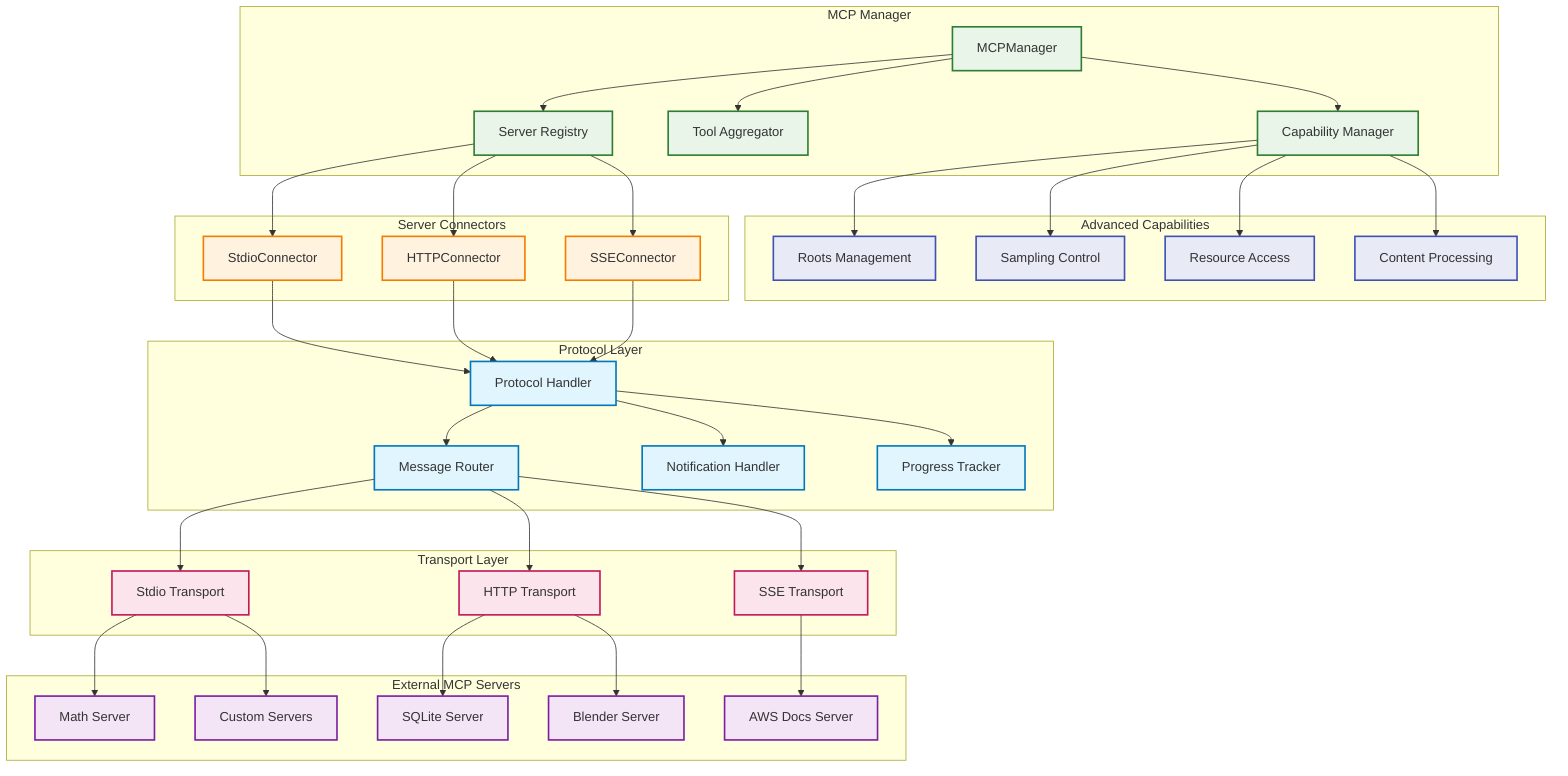 graph TB
    %% MCP Manager
    subgraph "MCP Manager"
        A[MCPManager]
        B[Server Registry]
        C[Tool Aggregator]
        D[Capability Manager]
    end
    
    %% Server Connectors
    subgraph "Server Connectors"
        E[StdioConnector]
        F[HTTPConnector]
        G[SSEConnector]
    end
    
    %% Protocol Layer
    subgraph "Protocol Layer"
        H[Protocol Handler]
        I[Message Router]
        J[Notification Handler]
        K[Progress Tracker]
    end
    
    %% Transport Layer
    subgraph "Transport Layer"
        L[Stdio Transport]
        M[HTTP Transport]
        N[SSE Transport]
    end
    
    %% External MCP Servers
    subgraph "External MCP Servers"
        O[Math Server]
        P[SQLite Server]
        Q[Blender Server]
        R[AWS Docs Server]
        S[Custom Servers]
    end
    
    %% Capabilities
    subgraph "Advanced Capabilities"
        T[Roots Management]
        U[Sampling Control]
        V[Resource Access]
        W[Content Processing]
    end
    
    %% Data Flow
    A --> B
    A --> C
    A --> D
    
    B --> E
    B --> F
    B --> G
    
    E --> H
    F --> H
    G --> H
    
    H --> I
    H --> J
    H --> K
    
    I --> L
    I --> M
    I --> N
    
    L --> O
    M --> P
    M --> Q
    N --> R
    L --> S
    
    D --> T
    D --> U
    D --> V
    D --> W
    
    %% Style
    classDef manager fill:#e8f5e8,stroke:#2e7d32,stroke-width:2px
    classDef connector fill:#fff3e0,stroke:#f57c00,stroke-width:2px
    classDef protocol fill:#e1f5fe,stroke:#0277bd,stroke-width:2px
    classDef transport fill:#fce4ec,stroke:#c2185b,stroke-width:2px
    classDef servers fill:#f3e5f5,stroke:#7b1fa2,stroke-width:2px
    classDef capabilities fill:#e8eaf6,stroke:#3f51b5,stroke-width:2px
    
    class A,B,C,D manager
    class E,F,G connector
    class H,I,J,K protocol
    class L,M,N transport
    class O,P,Q,R,S servers
    class T,U,V,W capabilities